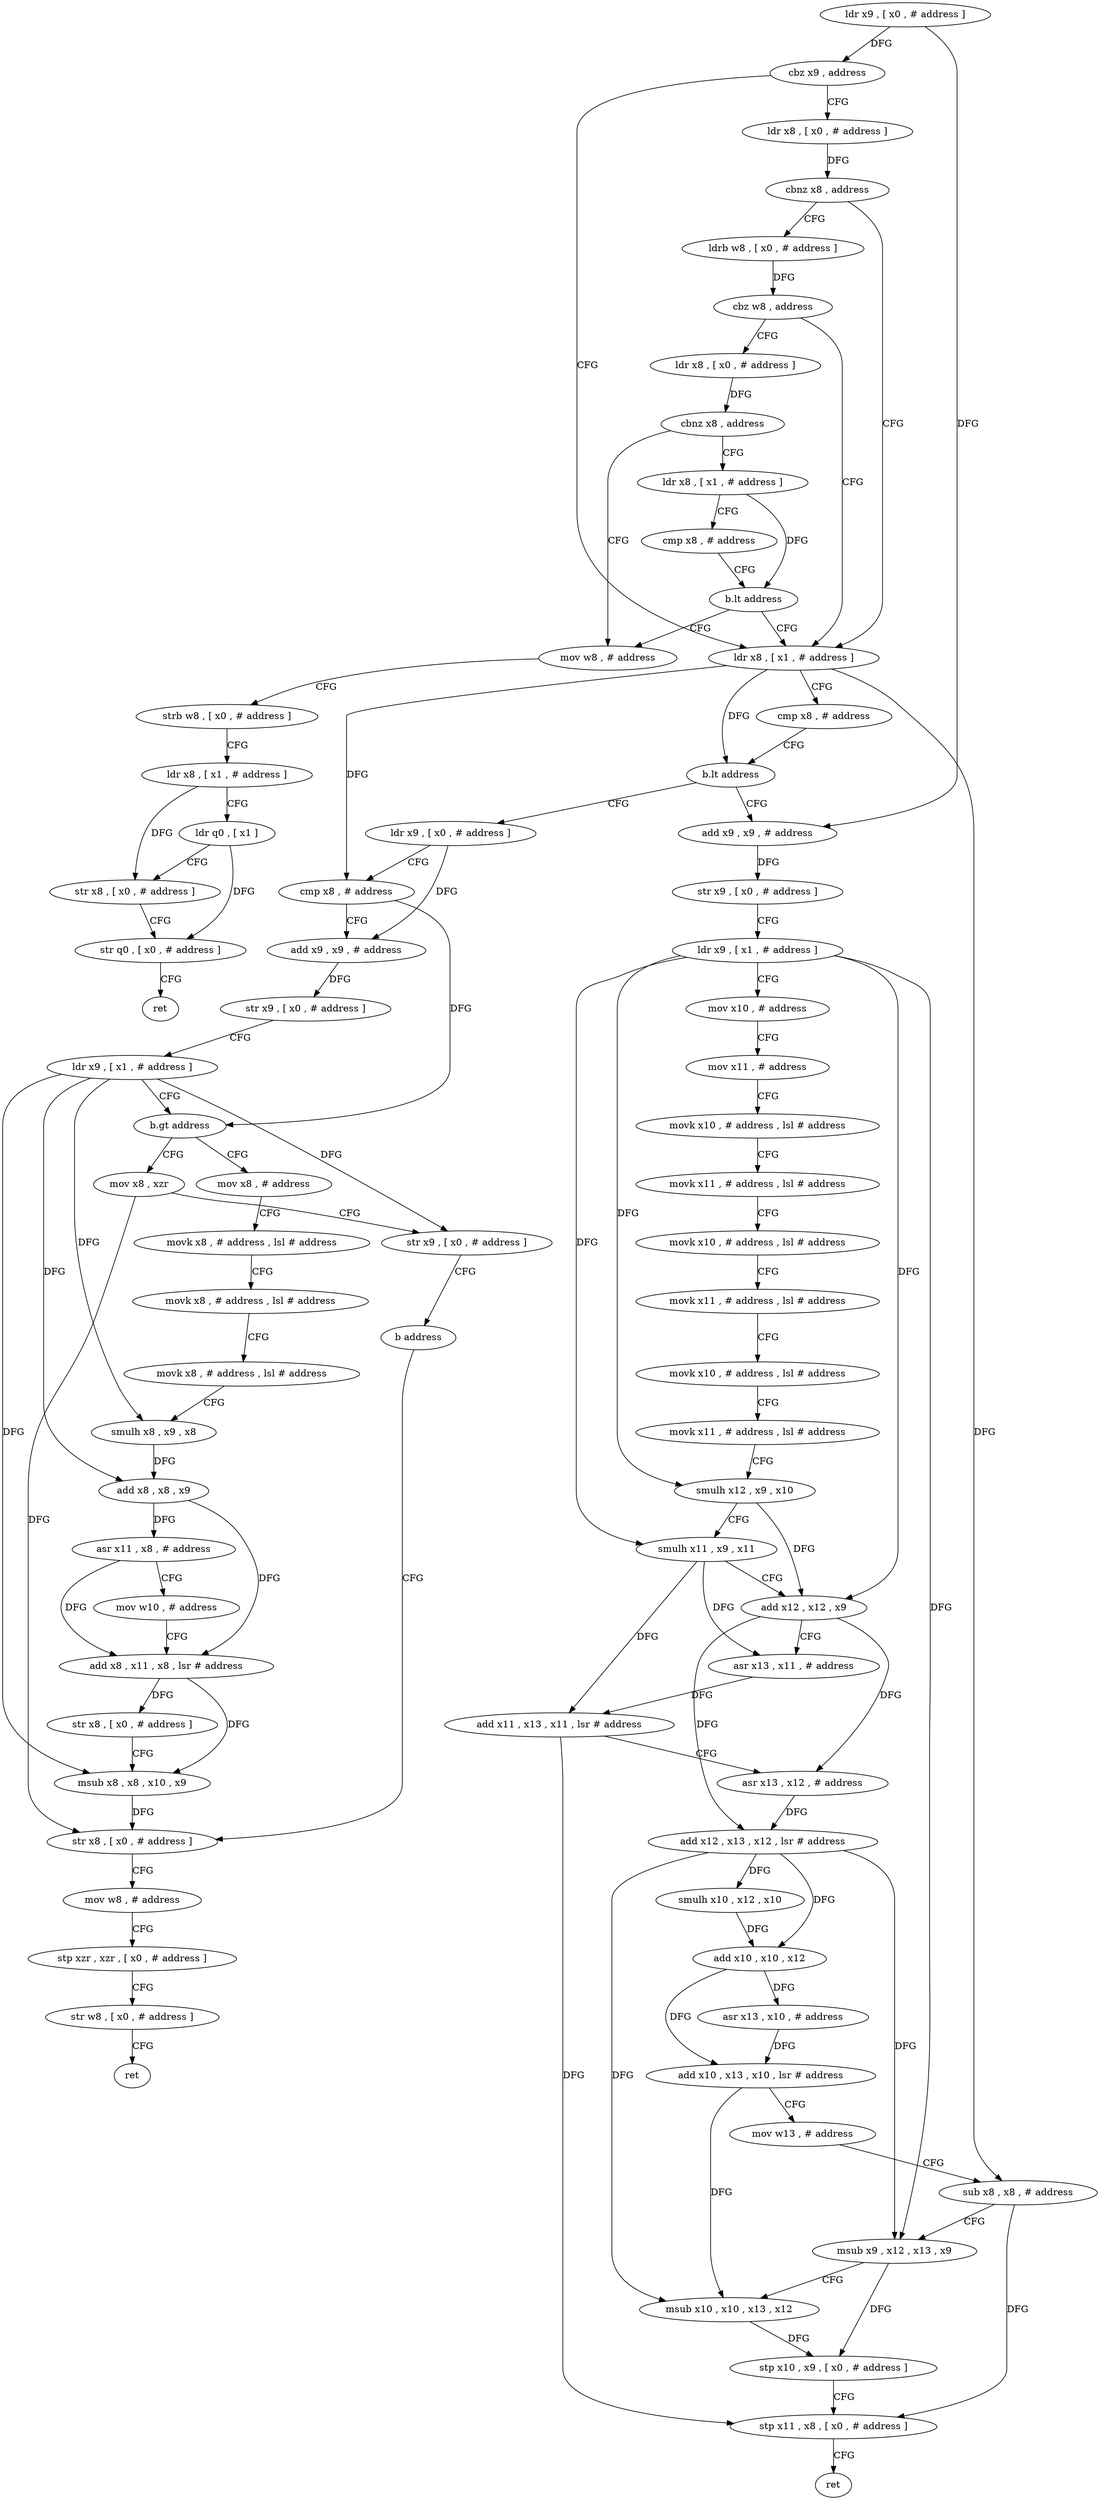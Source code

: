 digraph "func" {
"4295552" [label = "ldr x9 , [ x0 , # address ]" ]
"4295556" [label = "cbz x9 , address" ]
"4295576" [label = "ldr x8 , [ x1 , # address ]" ]
"4295560" [label = "ldr x8 , [ x0 , # address ]" ]
"4295580" [label = "cmp x8 , # address" ]
"4295584" [label = "b.lt address" ]
"4295704" [label = "ldr x9 , [ x0 , # address ]" ]
"4295588" [label = "add x9 , x9 , # address" ]
"4295564" [label = "cbnz x8 , address" ]
"4295568" [label = "ldrb w8 , [ x0 , # address ]" ]
"4295708" [label = "cmp x8 , # address" ]
"4295712" [label = "add x9 , x9 , # address" ]
"4295716" [label = "str x9 , [ x0 , # address ]" ]
"4295720" [label = "ldr x9 , [ x1 , # address ]" ]
"4295724" [label = "b.gt address" ]
"4295740" [label = "mov x8 , # address" ]
"4295728" [label = "mov x8 , xzr" ]
"4295592" [label = "str x9 , [ x0 , # address ]" ]
"4295596" [label = "ldr x9 , [ x1 , # address ]" ]
"4295600" [label = "mov x10 , # address" ]
"4295604" [label = "mov x11 , # address" ]
"4295608" [label = "movk x10 , # address , lsl # address" ]
"4295612" [label = "movk x11 , # address , lsl # address" ]
"4295616" [label = "movk x10 , # address , lsl # address" ]
"4295620" [label = "movk x11 , # address , lsl # address" ]
"4295624" [label = "movk x10 , # address , lsl # address" ]
"4295628" [label = "movk x11 , # address , lsl # address" ]
"4295632" [label = "smulh x12 , x9 , x10" ]
"4295636" [label = "smulh x11 , x9 , x11" ]
"4295640" [label = "add x12 , x12 , x9" ]
"4295644" [label = "asr x13 , x11 , # address" ]
"4295648" [label = "add x11 , x13 , x11 , lsr # address" ]
"4295652" [label = "asr x13 , x12 , # address" ]
"4295656" [label = "add x12 , x13 , x12 , lsr # address" ]
"4295660" [label = "smulh x10 , x12 , x10" ]
"4295664" [label = "add x10 , x10 , x12" ]
"4295668" [label = "asr x13 , x10 , # address" ]
"4295672" [label = "add x10 , x13 , x10 , lsr # address" ]
"4295676" [label = "mov w13 , # address" ]
"4295680" [label = "sub x8 , x8 , # address" ]
"4295684" [label = "msub x9 , x12 , x13 , x9" ]
"4295688" [label = "msub x10 , x10 , x13 , x12" ]
"4295692" [label = "stp x10 , x9 , [ x0 , # address ]" ]
"4295696" [label = "stp x11 , x8 , [ x0 , # address ]" ]
"4295700" [label = "ret" ]
"4295572" [label = "cbz w8 , address" ]
"4295804" [label = "ldr x8 , [ x0 , # address ]" ]
"4295744" [label = "movk x8 , # address , lsl # address" ]
"4295748" [label = "movk x8 , # address , lsl # address" ]
"4295752" [label = "movk x8 , # address , lsl # address" ]
"4295756" [label = "smulh x8 , x9 , x8" ]
"4295760" [label = "add x8 , x8 , x9" ]
"4295764" [label = "asr x11 , x8 , # address" ]
"4295768" [label = "mov w10 , # address" ]
"4295772" [label = "add x8 , x11 , x8 , lsr # address" ]
"4295776" [label = "str x8 , [ x0 , # address ]" ]
"4295780" [label = "msub x8 , x8 , x10 , x9" ]
"4295784" [label = "str x8 , [ x0 , # address ]" ]
"4295732" [label = "str x9 , [ x0 , # address ]" ]
"4295736" [label = "b address" ]
"4295808" [label = "cbnz x8 , address" ]
"4295824" [label = "mov w8 , # address" ]
"4295812" [label = "ldr x8 , [ x1 , # address ]" ]
"4295788" [label = "mov w8 , # address" ]
"4295792" [label = "stp xzr , xzr , [ x0 , # address ]" ]
"4295796" [label = "str w8 , [ x0 , # address ]" ]
"4295800" [label = "ret" ]
"4295828" [label = "strb w8 , [ x0 , # address ]" ]
"4295832" [label = "ldr x8 , [ x1 , # address ]" ]
"4295836" [label = "ldr q0 , [ x1 ]" ]
"4295840" [label = "str x8 , [ x0 , # address ]" ]
"4295844" [label = "str q0 , [ x0 , # address ]" ]
"4295848" [label = "ret" ]
"4295816" [label = "cmp x8 , # address" ]
"4295820" [label = "b.lt address" ]
"4295552" -> "4295556" [ label = "DFG" ]
"4295552" -> "4295588" [ label = "DFG" ]
"4295556" -> "4295576" [ label = "CFG" ]
"4295556" -> "4295560" [ label = "CFG" ]
"4295576" -> "4295580" [ label = "CFG" ]
"4295576" -> "4295584" [ label = "DFG" ]
"4295576" -> "4295708" [ label = "DFG" ]
"4295576" -> "4295680" [ label = "DFG" ]
"4295560" -> "4295564" [ label = "DFG" ]
"4295580" -> "4295584" [ label = "CFG" ]
"4295584" -> "4295704" [ label = "CFG" ]
"4295584" -> "4295588" [ label = "CFG" ]
"4295704" -> "4295708" [ label = "CFG" ]
"4295704" -> "4295712" [ label = "DFG" ]
"4295588" -> "4295592" [ label = "DFG" ]
"4295564" -> "4295576" [ label = "CFG" ]
"4295564" -> "4295568" [ label = "CFG" ]
"4295568" -> "4295572" [ label = "DFG" ]
"4295708" -> "4295712" [ label = "CFG" ]
"4295708" -> "4295724" [ label = "DFG" ]
"4295712" -> "4295716" [ label = "DFG" ]
"4295716" -> "4295720" [ label = "CFG" ]
"4295720" -> "4295724" [ label = "CFG" ]
"4295720" -> "4295756" [ label = "DFG" ]
"4295720" -> "4295760" [ label = "DFG" ]
"4295720" -> "4295780" [ label = "DFG" ]
"4295720" -> "4295732" [ label = "DFG" ]
"4295724" -> "4295740" [ label = "CFG" ]
"4295724" -> "4295728" [ label = "CFG" ]
"4295740" -> "4295744" [ label = "CFG" ]
"4295728" -> "4295732" [ label = "CFG" ]
"4295728" -> "4295784" [ label = "DFG" ]
"4295592" -> "4295596" [ label = "CFG" ]
"4295596" -> "4295600" [ label = "CFG" ]
"4295596" -> "4295632" [ label = "DFG" ]
"4295596" -> "4295636" [ label = "DFG" ]
"4295596" -> "4295640" [ label = "DFG" ]
"4295596" -> "4295684" [ label = "DFG" ]
"4295600" -> "4295604" [ label = "CFG" ]
"4295604" -> "4295608" [ label = "CFG" ]
"4295608" -> "4295612" [ label = "CFG" ]
"4295612" -> "4295616" [ label = "CFG" ]
"4295616" -> "4295620" [ label = "CFG" ]
"4295620" -> "4295624" [ label = "CFG" ]
"4295624" -> "4295628" [ label = "CFG" ]
"4295628" -> "4295632" [ label = "CFG" ]
"4295632" -> "4295636" [ label = "CFG" ]
"4295632" -> "4295640" [ label = "DFG" ]
"4295636" -> "4295640" [ label = "CFG" ]
"4295636" -> "4295644" [ label = "DFG" ]
"4295636" -> "4295648" [ label = "DFG" ]
"4295640" -> "4295644" [ label = "CFG" ]
"4295640" -> "4295652" [ label = "DFG" ]
"4295640" -> "4295656" [ label = "DFG" ]
"4295644" -> "4295648" [ label = "DFG" ]
"4295648" -> "4295652" [ label = "CFG" ]
"4295648" -> "4295696" [ label = "DFG" ]
"4295652" -> "4295656" [ label = "DFG" ]
"4295656" -> "4295660" [ label = "DFG" ]
"4295656" -> "4295664" [ label = "DFG" ]
"4295656" -> "4295684" [ label = "DFG" ]
"4295656" -> "4295688" [ label = "DFG" ]
"4295660" -> "4295664" [ label = "DFG" ]
"4295664" -> "4295668" [ label = "DFG" ]
"4295664" -> "4295672" [ label = "DFG" ]
"4295668" -> "4295672" [ label = "DFG" ]
"4295672" -> "4295676" [ label = "CFG" ]
"4295672" -> "4295688" [ label = "DFG" ]
"4295676" -> "4295680" [ label = "CFG" ]
"4295680" -> "4295684" [ label = "CFG" ]
"4295680" -> "4295696" [ label = "DFG" ]
"4295684" -> "4295688" [ label = "CFG" ]
"4295684" -> "4295692" [ label = "DFG" ]
"4295688" -> "4295692" [ label = "DFG" ]
"4295692" -> "4295696" [ label = "CFG" ]
"4295696" -> "4295700" [ label = "CFG" ]
"4295572" -> "4295804" [ label = "CFG" ]
"4295572" -> "4295576" [ label = "CFG" ]
"4295804" -> "4295808" [ label = "DFG" ]
"4295744" -> "4295748" [ label = "CFG" ]
"4295748" -> "4295752" [ label = "CFG" ]
"4295752" -> "4295756" [ label = "CFG" ]
"4295756" -> "4295760" [ label = "DFG" ]
"4295760" -> "4295764" [ label = "DFG" ]
"4295760" -> "4295772" [ label = "DFG" ]
"4295764" -> "4295768" [ label = "CFG" ]
"4295764" -> "4295772" [ label = "DFG" ]
"4295768" -> "4295772" [ label = "CFG" ]
"4295772" -> "4295776" [ label = "DFG" ]
"4295772" -> "4295780" [ label = "DFG" ]
"4295776" -> "4295780" [ label = "CFG" ]
"4295780" -> "4295784" [ label = "DFG" ]
"4295784" -> "4295788" [ label = "CFG" ]
"4295732" -> "4295736" [ label = "CFG" ]
"4295736" -> "4295784" [ label = "CFG" ]
"4295808" -> "4295824" [ label = "CFG" ]
"4295808" -> "4295812" [ label = "CFG" ]
"4295824" -> "4295828" [ label = "CFG" ]
"4295812" -> "4295816" [ label = "CFG" ]
"4295812" -> "4295820" [ label = "DFG" ]
"4295788" -> "4295792" [ label = "CFG" ]
"4295792" -> "4295796" [ label = "CFG" ]
"4295796" -> "4295800" [ label = "CFG" ]
"4295828" -> "4295832" [ label = "CFG" ]
"4295832" -> "4295836" [ label = "CFG" ]
"4295832" -> "4295840" [ label = "DFG" ]
"4295836" -> "4295840" [ label = "CFG" ]
"4295836" -> "4295844" [ label = "DFG" ]
"4295840" -> "4295844" [ label = "CFG" ]
"4295844" -> "4295848" [ label = "CFG" ]
"4295816" -> "4295820" [ label = "CFG" ]
"4295820" -> "4295576" [ label = "CFG" ]
"4295820" -> "4295824" [ label = "CFG" ]
}
